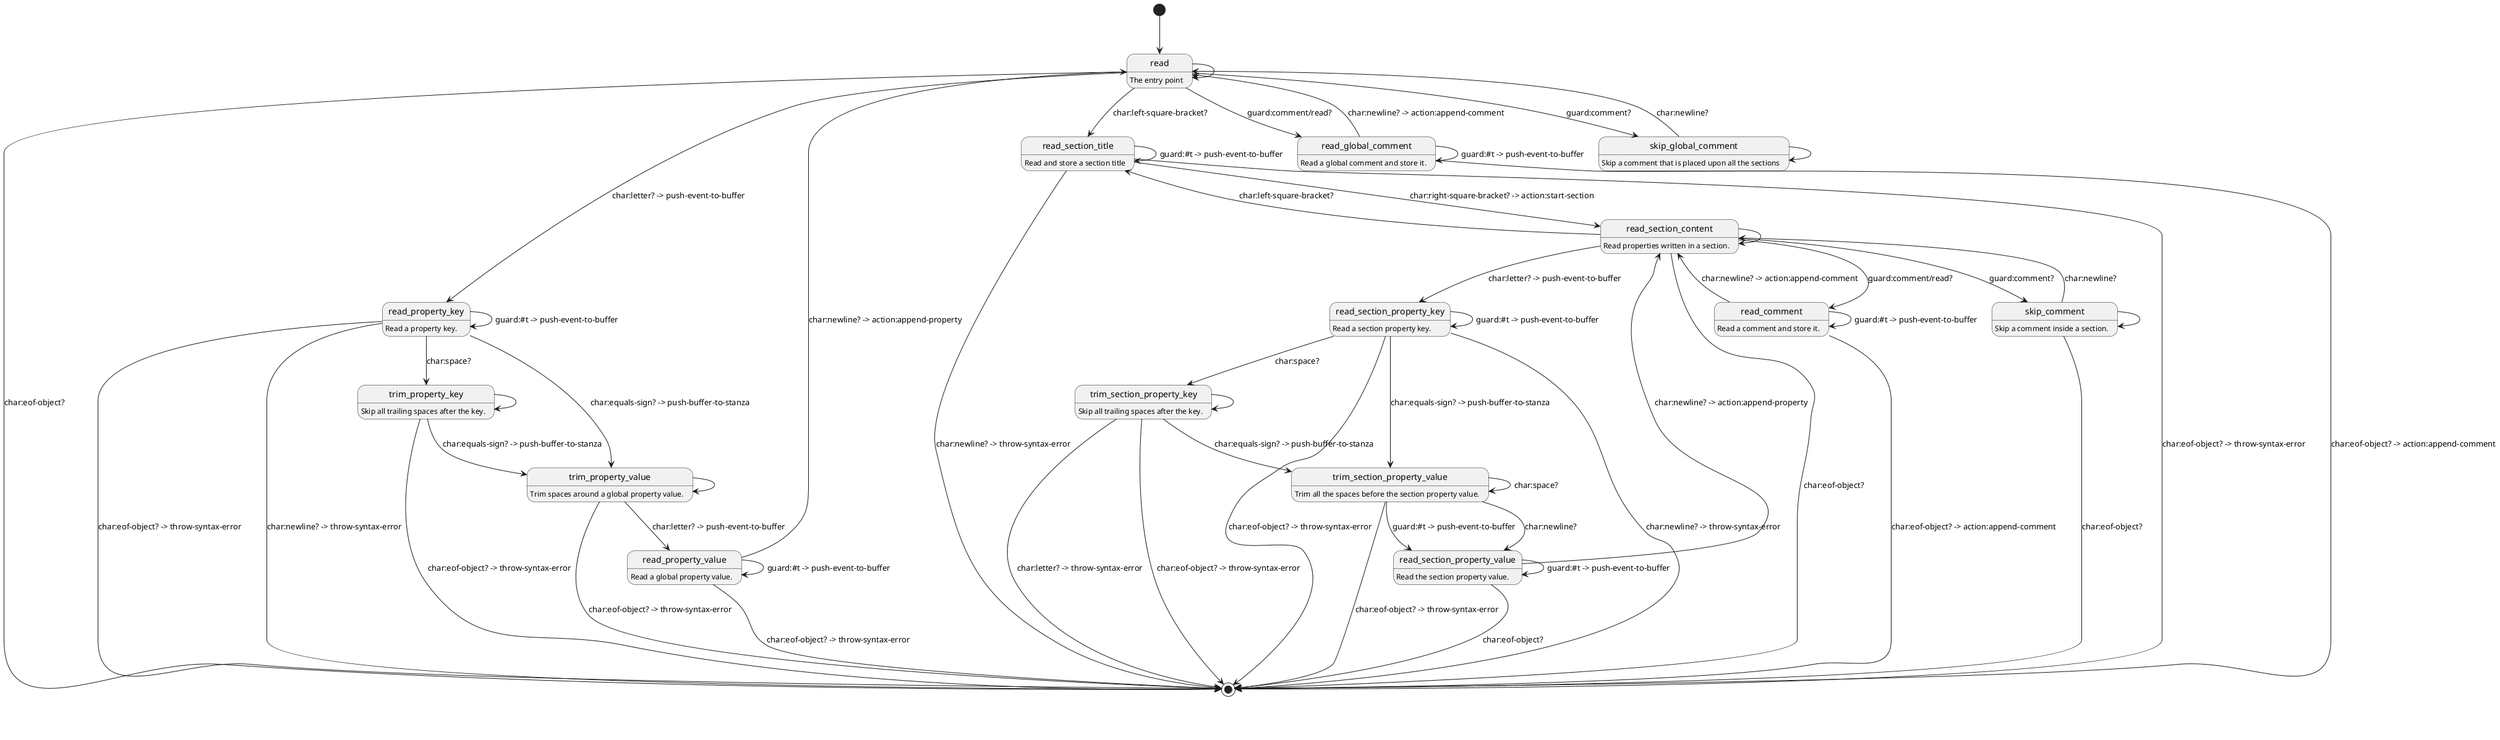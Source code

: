 @startuml
[*] --> read

read: The entry point
read ---> [*]: char:eof-object?
read --> read_global_comment: guard:comment/read?
read --> skip_global_comment: guard:comment?
read --> read_section_title: char:left-square-bracket?
read --> read_property_key: char:letter? -> push-event-to-buffer
read -> read

read_property_key: Read a property key.
read_property_key ---> [*]: char:eof-object? -> throw-syntax-error
read_property_key ---> [*]: char:newline? -> throw-syntax-error
read_property_key --> trim_property_key: char:space?
read_property_key --> trim_property_value: char:equals-sign? -> push-buffer-to-stanza
read_property_key -> read_property_key: guard:#t -> push-event-to-buffer

trim_property_key: Skip all trailing spaces after the key.
trim_property_key ---> [*]: char:eof-object? -> throw-syntax-error
trim_property_key --> trim_property_value: char:equals-sign? -> push-buffer-to-stanza
trim_property_key -> trim_property_key

trim_property_value: Trim spaces around a global property value.
trim_property_value ---> [*]: char:eof-object? -> throw-syntax-error
trim_property_value --> read_property_value: char:letter? -> push-event-to-buffer
trim_property_value -> trim_property_value

read_property_value: Read a global property value.
read_property_value ---> [*]: char:eof-object? -> throw-syntax-error
read_property_value --> read: char:newline? -> action:append-property
read_property_value -> read_property_value: guard:#t -> push-event-to-buffer

skip_global_comment: Skip a comment that is placed upon all the sections
skip_global_comment --> read: char:newline?
skip_global_comment -> skip_global_comment

read_global_comment: Read a global comment and store it.
read_global_comment ---> [*]: char:eof-object? -> action:append-comment
read_global_comment --> read: char:newline? -> action:append-comment
read_global_comment --> read_global_comment: guard:#t -> push-event-to-buffer

read_section_title: Read and store a section title
read_section_title ---> [*]: char:eof-object? -> throw-syntax-error
read_section_title ---> [*]: char:newline? -> throw-syntax-error
read_section_title --> read_section_content: char:right-square-bracket? -> action:start-section
read_section_title --> read_section_title: guard:#t -> push-event-to-buffer

read_section_content: Read properties written in a section.
read_section_content ---> [*]: char:eof-object?
read_section_content --> read_comment: guard:comment/read?
read_section_content --> skip_comment: guard:comment?
read_section_content --> read_section_property_key: char:letter? -> push-event-to-buffer
read_section_content --> read_section_title: char:left-square-bracket?
read_section_content -> read_section_content

skip_comment: Skip a comment inside a section.
skip_comment --> [*]: char:eof-object?
skip_comment --> read_section_content: char:newline?
skip_comment -> skip_comment

read_comment: Read a comment and store it.
read_comment ---> [*]: char:eof-object? -> action:append-comment
read_comment --> read_section_content: char:newline? -> action:append-comment
read_comment -> read_comment: guard:#t -> push-event-to-buffer

read_section_property_key: Read a section property key.
read_section_property_key ---> [*]: char:eof-object? -> throw-syntax-error
read_section_property_key ---> [*]: char:newline? -> throw-syntax-error
read_section_property_key --> trim_section_property_key: char:space?
read_section_property_key --> trim_section_property_value: char:equals-sign? -> push-buffer-to-stanza
read_section_property_key -> read_section_property_key: guard:#t -> push-event-to-buffer

trim_section_property_key: Skip all trailing spaces after the key.
trim_section_property_key ---> [*]: char:eof-object? -> throw-syntax-error
trim_section_property_key ---> [*]: char:letter? -> throw-syntax-error
trim_section_property_key --> trim_section_property_value: char:equals-sign? -> push-buffer-to-stanza
trim_section_property_key -> trim_section_property_key

trim_section_property_value: Trim all the spaces before the section property value.
trim_section_property_value ---> [*]: char:eof-object? -> throw-syntax-error
trim_section_property_value --> trim_section_property_value: char:space?
trim_section_property_value --> read_section_property_value: char:newline?
trim_section_property_value --> read_section_property_value: guard:#t -> push-event-to-buffer

read_section_property_value: Read the section property value.
read_section_property_value ---> [*]: char:eof-object?
read_section_property_value --> read_section_content: char:newline? -> action:append-property
read_section_property_value -> read_section_property_value: guard:#t -> push-event-to-buffer
@enduml
